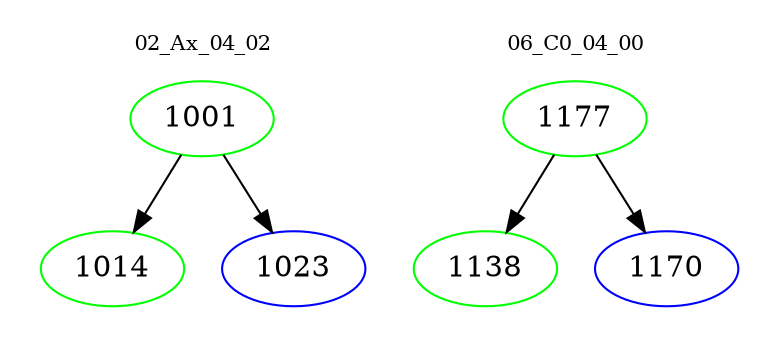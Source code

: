 digraph{
subgraph cluster_0 {
color = white
label = "02_Ax_04_02";
fontsize=10;
T0_1001 [label="1001", color="green"]
T0_1001 -> T0_1014 [color="black"]
T0_1014 [label="1014", color="green"]
T0_1001 -> T0_1023 [color="black"]
T0_1023 [label="1023", color="blue"]
}
subgraph cluster_1 {
color = white
label = "06_C0_04_00";
fontsize=10;
T1_1177 [label="1177", color="green"]
T1_1177 -> T1_1138 [color="black"]
T1_1138 [label="1138", color="green"]
T1_1177 -> T1_1170 [color="black"]
T1_1170 [label="1170", color="blue"]
}
}
